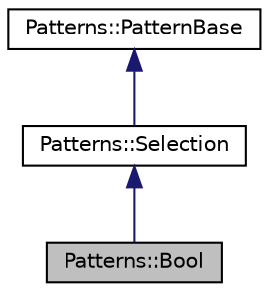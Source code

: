 digraph "Patterns::Bool"
{
 // LATEX_PDF_SIZE
  edge [fontname="Helvetica",fontsize="10",labelfontname="Helvetica",labelfontsize="10"];
  node [fontname="Helvetica",fontsize="10",shape=record];
  Node1 [label="Patterns::Bool",height=0.2,width=0.4,color="black", fillcolor="grey75", style="filled", fontcolor="black",tooltip=" "];
  Node2 -> Node1 [dir="back",color="midnightblue",fontsize="10",style="solid",fontname="Helvetica"];
  Node2 [label="Patterns::Selection",height=0.2,width=0.4,color="black", fillcolor="white", style="filled",URL="$classPatterns_1_1Selection.html",tooltip=" "];
  Node3 -> Node2 [dir="back",color="midnightblue",fontsize="10",style="solid",fontname="Helvetica"];
  Node3 [label="Patterns::PatternBase",height=0.2,width=0.4,color="black", fillcolor="white", style="filled",URL="$classPatterns_1_1PatternBase.html",tooltip=" "];
}
